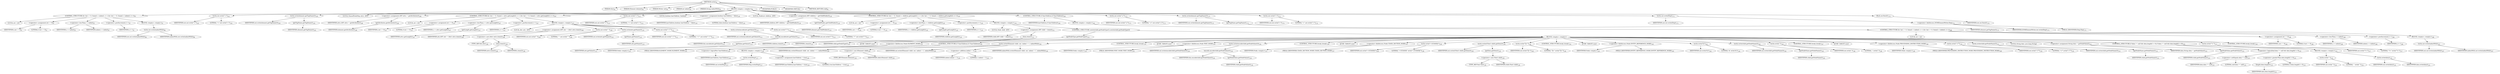 digraph "write" {  
"33" [label = <(METHOD,write)<SUB>92</SUB>> ]
"4" [label = <(PARAM,this)<SUB>92</SUB>> ]
"34" [label = <(PARAM,Element element)<SUB>92</SUB>> ]
"35" [label = <(PARAM,Writer out)<SUB>92</SUB>> ]
"36" [label = <(PARAM,int indent)<SUB>92</SUB>> ]
"37" [label = <(PARAM,String indentWith)<SUB>93</SUB>> ]
"38" [label = <(BLOCK,&lt;empty&gt;,&lt;empty&gt;)<SUB>94</SUB>> ]
"39" [label = <(CONTROL_STRUCTURE,for (int i = 0; Some(i &lt; indent); i++),for (int i = 0; Some(i &lt; indent); i++))<SUB>97</SUB>> ]
"40" [label = <(LOCAL,int i: int)> ]
"41" [label = <(&lt;operator&gt;.assignment,int i = 0)<SUB>97</SUB>> ]
"42" [label = <(IDENTIFIER,i,int i = 0)<SUB>97</SUB>> ]
"43" [label = <(LITERAL,0,int i = 0)<SUB>97</SUB>> ]
"44" [label = <(&lt;operator&gt;.lessThan,i &lt; indent)<SUB>97</SUB>> ]
"45" [label = <(IDENTIFIER,i,i &lt; indent)<SUB>97</SUB>> ]
"46" [label = <(IDENTIFIER,indent,i &lt; indent)<SUB>97</SUB>> ]
"47" [label = <(&lt;operator&gt;.postIncrement,i++)<SUB>97</SUB>> ]
"48" [label = <(IDENTIFIER,i,i++)<SUB>97</SUB>> ]
"49" [label = <(BLOCK,&lt;empty&gt;,&lt;empty&gt;)<SUB>97</SUB>> ]
"50" [label = <(write,out.write(indentWith))<SUB>98</SUB>> ]
"51" [label = <(IDENTIFIER,out,out.write(indentWith))<SUB>98</SUB>> ]
"52" [label = <(IDENTIFIER,indentWith,out.write(indentWith))<SUB>98</SUB>> ]
"53" [label = <(write,out.write(&quot;&lt;&quot;))<SUB>102</SUB>> ]
"54" [label = <(IDENTIFIER,out,out.write(&quot;&lt;&quot;))<SUB>102</SUB>> ]
"55" [label = <(LITERAL,&quot;&lt;&quot;,out.write(&quot;&lt;&quot;))<SUB>102</SUB>> ]
"56" [label = <(write,write(element.getTagName()))<SUB>103</SUB>> ]
"57" [label = <(IDENTIFIER,out,write(element.getTagName()))<SUB>103</SUB>> ]
"58" [label = <(getTagName,getTagName())<SUB>103</SUB>> ]
"59" [label = <(IDENTIFIER,element,getTagName())<SUB>103</SUB>> ]
"60" [label = <(LOCAL,NamedNodeMap attrs: ANY)> ]
"61" [label = <(&lt;operator&gt;.assignment,ANY attrs = getAttributes())<SUB>106</SUB>> ]
"62" [label = <(IDENTIFIER,attrs,ANY attrs = getAttributes())<SUB>106</SUB>> ]
"63" [label = <(getAttributes,getAttributes())<SUB>106</SUB>> ]
"64" [label = <(IDENTIFIER,element,getAttributes())<SUB>106</SUB>> ]
"65" [label = <(CONTROL_STRUCTURE,for (int i = 0; Some(i &lt; attrs.getLength()); i++),for (int i = 0; Some(i &lt; attrs.getLength()); i++))<SUB>107</SUB>> ]
"66" [label = <(LOCAL,int i: int)> ]
"67" [label = <(&lt;operator&gt;.assignment,int i = 0)<SUB>107</SUB>> ]
"68" [label = <(IDENTIFIER,i,int i = 0)<SUB>107</SUB>> ]
"69" [label = <(LITERAL,0,int i = 0)<SUB>107</SUB>> ]
"70" [label = <(&lt;operator&gt;.lessThan,i &lt; attrs.getLength())<SUB>107</SUB>> ]
"71" [label = <(IDENTIFIER,i,i &lt; attrs.getLength())<SUB>107</SUB>> ]
"72" [label = <(getLength,getLength())<SUB>107</SUB>> ]
"73" [label = <(IDENTIFIER,attrs,getLength())<SUB>107</SUB>> ]
"74" [label = <(&lt;operator&gt;.postIncrement,i++)<SUB>107</SUB>> ]
"75" [label = <(IDENTIFIER,i,i++)<SUB>107</SUB>> ]
"76" [label = <(BLOCK,&lt;empty&gt;,&lt;empty&gt;)<SUB>107</SUB>> ]
"77" [label = <(LOCAL,Attr attr: ANY)> ]
"78" [label = <(&lt;operator&gt;.assignment,ANY attr = (Attr) attrs.item(i))<SUB>108</SUB>> ]
"79" [label = <(IDENTIFIER,attr,ANY attr = (Attr) attrs.item(i))<SUB>108</SUB>> ]
"80" [label = <(&lt;operator&gt;.cast,(Attr) attrs.item(i))<SUB>108</SUB>> ]
"81" [label = <(TYPE_REF,Attr,Attr)<SUB>108</SUB>> ]
"82" [label = <(item,item(i))<SUB>108</SUB>> ]
"83" [label = <(IDENTIFIER,attrs,item(i))<SUB>108</SUB>> ]
"84" [label = <(IDENTIFIER,i,item(i))<SUB>108</SUB>> ]
"85" [label = <(write,out.write(&quot; &quot;))<SUB>109</SUB>> ]
"86" [label = <(IDENTIFIER,out,out.write(&quot; &quot;))<SUB>109</SUB>> ]
"87" [label = <(LITERAL,&quot; &quot;,out.write(&quot; &quot;))<SUB>109</SUB>> ]
"88" [label = <(write,write(attr.getName()))<SUB>110</SUB>> ]
"89" [label = <(IDENTIFIER,out,write(attr.getName()))<SUB>110</SUB>> ]
"90" [label = <(getName,getName())<SUB>110</SUB>> ]
"91" [label = <(IDENTIFIER,attr,getName())<SUB>110</SUB>> ]
"92" [label = <(write,out.write(&quot;=\&quot;&quot;))<SUB>111</SUB>> ]
"93" [label = <(IDENTIFIER,out,out.write(&quot;=\&quot;&quot;))<SUB>111</SUB>> ]
"94" [label = <(LITERAL,&quot;=\&quot;&quot;,out.write(&quot;=\&quot;&quot;))<SUB>111</SUB>> ]
"95" [label = <(write,write(encode(attr.getValue())))<SUB>112</SUB>> ]
"96" [label = <(IDENTIFIER,out,write(encode(attr.getValue())))<SUB>112</SUB>> ]
"97" [label = <(encode,encode(attr.getValue()))<SUB>112</SUB>> ]
"3" [label = <(IDENTIFIER,this,encode(attr.getValue()))<SUB>112</SUB>> ]
"98" [label = <(getValue,getValue())<SUB>112</SUB>> ]
"99" [label = <(IDENTIFIER,attr,getValue())<SUB>112</SUB>> ]
"100" [label = <(write,out.write(&quot;\&quot;&quot;))<SUB>113</SUB>> ]
"101" [label = <(IDENTIFIER,out,out.write(&quot;\&quot;&quot;))<SUB>113</SUB>> ]
"102" [label = <(LITERAL,&quot;\&quot;&quot;,out.write(&quot;\&quot;&quot;))<SUB>113</SUB>> ]
"103" [label = <(write,out.write(&quot;&gt;&quot;))<SUB>115</SUB>> ]
"104" [label = <(IDENTIFIER,out,out.write(&quot;&gt;&quot;))<SUB>115</SUB>> ]
"105" [label = <(LITERAL,&quot;&gt;&quot;,out.write(&quot;&gt;&quot;))<SUB>115</SUB>> ]
"106" [label = <(LOCAL,boolean hasChildren: boolean)> ]
"107" [label = <(&lt;operator&gt;.assignment,boolean hasChildren = false)<SUB>118</SUB>> ]
"108" [label = <(IDENTIFIER,hasChildren,boolean hasChildren = false)<SUB>118</SUB>> ]
"109" [label = <(LITERAL,false,boolean hasChildren = false)<SUB>118</SUB>> ]
"110" [label = <(LOCAL,NodeList children: ANY)> ]
"111" [label = <(&lt;operator&gt;.assignment,ANY children = getChildNodes())<SUB>119</SUB>> ]
"112" [label = <(IDENTIFIER,children,ANY children = getChildNodes())<SUB>119</SUB>> ]
"113" [label = <(getChildNodes,getChildNodes())<SUB>119</SUB>> ]
"114" [label = <(IDENTIFIER,element,getChildNodes())<SUB>119</SUB>> ]
"115" [label = <(CONTROL_STRUCTURE,for (int i = 0; Some(i &lt; children.getLength()); i++),for (int i = 0; Some(i &lt; children.getLength()); i++))<SUB>120</SUB>> ]
"116" [label = <(LOCAL,int i: int)> ]
"117" [label = <(&lt;operator&gt;.assignment,int i = 0)<SUB>120</SUB>> ]
"118" [label = <(IDENTIFIER,i,int i = 0)<SUB>120</SUB>> ]
"119" [label = <(LITERAL,0,int i = 0)<SUB>120</SUB>> ]
"120" [label = <(&lt;operator&gt;.lessThan,i &lt; children.getLength())<SUB>120</SUB>> ]
"121" [label = <(IDENTIFIER,i,i &lt; children.getLength())<SUB>120</SUB>> ]
"122" [label = <(getLength,getLength())<SUB>120</SUB>> ]
"123" [label = <(IDENTIFIER,children,getLength())<SUB>120</SUB>> ]
"124" [label = <(&lt;operator&gt;.postIncrement,i++)<SUB>120</SUB>> ]
"125" [label = <(IDENTIFIER,i,i++)<SUB>120</SUB>> ]
"126" [label = <(BLOCK,&lt;empty&gt;,&lt;empty&gt;)<SUB>120</SUB>> ]
"127" [label = <(LOCAL,Node child: ANY)> ]
"128" [label = <(&lt;operator&gt;.assignment,ANY child = item(i))<SUB>121</SUB>> ]
"129" [label = <(IDENTIFIER,child,ANY child = item(i))<SUB>121</SUB>> ]
"130" [label = <(item,item(i))<SUB>121</SUB>> ]
"131" [label = <(IDENTIFIER,children,item(i))<SUB>121</SUB>> ]
"132" [label = <(IDENTIFIER,i,item(i))<SUB>121</SUB>> ]
"133" [label = <(CONTROL_STRUCTURE,switch(child.getNodeType()),switch(child.getNodeType()))> ]
"134" [label = <(getNodeType,getNodeType())<SUB>123</SUB>> ]
"135" [label = <(IDENTIFIER,child,getNodeType())<SUB>123</SUB>> ]
"136" [label = <(BLOCK,&lt;empty&gt;,&lt;empty&gt;)> ]
"137" [label = <(JUMP_TARGET,case)> ]
"138" [label = <(&lt;operator&gt;.fieldAccess,Node.ELEMENT_NODE)<SUB>125</SUB>> ]
"139" [label = <(IDENTIFIER,Node,&lt;empty&gt;)<SUB>125</SUB>> ]
"140" [label = <(FIELD_IDENTIFIER,ELEMENT_NODE,ELEMENT_NODE)<SUB>125</SUB>> ]
"141" [label = <(CONTROL_STRUCTURE,if (!hasChildren),if (!hasChildren))<SUB>126</SUB>> ]
"142" [label = <(&lt;operator&gt;.logicalNot,!hasChildren)<SUB>126</SUB>> ]
"143" [label = <(IDENTIFIER,hasChildren,!hasChildren)<SUB>126</SUB>> ]
"144" [label = <(BLOCK,&lt;empty&gt;,&lt;empty&gt;)<SUB>126</SUB>> ]
"145" [label = <(write,write(lSep))<SUB>127</SUB>> ]
"146" [label = <(IDENTIFIER,out,write(lSep))<SUB>127</SUB>> ]
"147" [label = <(IDENTIFIER,lSep,write(lSep))<SUB>127</SUB>> ]
"148" [label = <(&lt;operator&gt;.assignment,hasChildren = true)<SUB>128</SUB>> ]
"149" [label = <(IDENTIFIER,hasChildren,hasChildren = true)<SUB>128</SUB>> ]
"150" [label = <(LITERAL,true,hasChildren = true)<SUB>128</SUB>> ]
"151" [label = <(write,write((Element) child, out, indent + 1, indentWith))<SUB>130</SUB>> ]
"5" [label = <(IDENTIFIER,this,write((Element) child, out, indent + 1, indentWith))<SUB>130</SUB>> ]
"152" [label = <(&lt;operator&gt;.cast,(Element) child)<SUB>130</SUB>> ]
"153" [label = <(TYPE_REF,Element,Element)<SUB>130</SUB>> ]
"154" [label = <(IDENTIFIER,child,(Element) child)<SUB>130</SUB>> ]
"155" [label = <(IDENTIFIER,out,write((Element) child, out, indent + 1, indentWith))<SUB>130</SUB>> ]
"156" [label = <(&lt;operator&gt;.addition,indent + 1)<SUB>130</SUB>> ]
"157" [label = <(IDENTIFIER,indent,indent + 1)<SUB>130</SUB>> ]
"158" [label = <(LITERAL,1,indent + 1)<SUB>130</SUB>> ]
"159" [label = <(IDENTIFIER,indentWith,write((Element) child, out, indent + 1, indentWith))<SUB>130</SUB>> ]
"160" [label = <(CONTROL_STRUCTURE,break;,break;)<SUB>131</SUB>> ]
"161" [label = <(JUMP_TARGET,case)> ]
"162" [label = <(&lt;operator&gt;.fieldAccess,Node.TEXT_NODE)<SUB>133</SUB>> ]
"163" [label = <(IDENTIFIER,Node,&lt;empty&gt;)<SUB>133</SUB>> ]
"164" [label = <(FIELD_IDENTIFIER,TEXT_NODE,TEXT_NODE)<SUB>133</SUB>> ]
"165" [label = <(write,write(encode(child.getNodeValue())))<SUB>134</SUB>> ]
"166" [label = <(IDENTIFIER,out,write(encode(child.getNodeValue())))<SUB>134</SUB>> ]
"167" [label = <(encode,encode(child.getNodeValue()))<SUB>134</SUB>> ]
"6" [label = <(IDENTIFIER,this,encode(child.getNodeValue()))<SUB>134</SUB>> ]
"168" [label = <(getNodeValue,getNodeValue())<SUB>134</SUB>> ]
"169" [label = <(IDENTIFIER,child,getNodeValue())<SUB>134</SUB>> ]
"170" [label = <(CONTROL_STRUCTURE,break;,break;)<SUB>135</SUB>> ]
"171" [label = <(JUMP_TARGET,case)> ]
"172" [label = <(&lt;operator&gt;.fieldAccess,Node.CDATA_SECTION_NODE)<SUB>137</SUB>> ]
"173" [label = <(IDENTIFIER,Node,&lt;empty&gt;)<SUB>137</SUB>> ]
"174" [label = <(FIELD_IDENTIFIER,CDATA_SECTION_NODE,CDATA_SECTION_NODE)<SUB>137</SUB>> ]
"175" [label = <(write,write(&quot;&lt;![CDATA[&quot;))<SUB>138</SUB>> ]
"176" [label = <(IDENTIFIER,out,write(&quot;&lt;![CDATA[&quot;))<SUB>138</SUB>> ]
"177" [label = <(LITERAL,&quot;&lt;![CDATA[&quot;,write(&quot;&lt;![CDATA[&quot;))<SUB>138</SUB>> ]
"178" [label = <(write,write(((Text) child).getData()))<SUB>139</SUB>> ]
"179" [label = <(IDENTIFIER,out,write(((Text) child).getData()))<SUB>139</SUB>> ]
"180" [label = <(getData,getData())<SUB>139</SUB>> ]
"181" [label = <(&lt;operator&gt;.cast,(Text) child)<SUB>139</SUB>> ]
"182" [label = <(TYPE_REF,Text,Text)<SUB>139</SUB>> ]
"183" [label = <(IDENTIFIER,child,(Text) child)<SUB>139</SUB>> ]
"184" [label = <(write,write(&quot;]]&gt;&quot;))<SUB>140</SUB>> ]
"185" [label = <(IDENTIFIER,out,write(&quot;]]&gt;&quot;))<SUB>140</SUB>> ]
"186" [label = <(LITERAL,&quot;]]&gt;&quot;,write(&quot;]]&gt;&quot;))<SUB>140</SUB>> ]
"187" [label = <(CONTROL_STRUCTURE,break;,break;)<SUB>141</SUB>> ]
"188" [label = <(JUMP_TARGET,case)> ]
"189" [label = <(&lt;operator&gt;.fieldAccess,Node.ENTITY_REFERENCE_NODE)<SUB>143</SUB>> ]
"190" [label = <(IDENTIFIER,Node,&lt;empty&gt;)<SUB>143</SUB>> ]
"191" [label = <(FIELD_IDENTIFIER,ENTITY_REFERENCE_NODE,ENTITY_REFERENCE_NODE)<SUB>143</SUB>> ]
"192" [label = <(write,write('&amp;'))<SUB>144</SUB>> ]
"193" [label = <(IDENTIFIER,out,write('&amp;'))<SUB>144</SUB>> ]
"194" [label = <(LITERAL,'&amp;',write('&amp;'))<SUB>144</SUB>> ]
"195" [label = <(write,write(child.getNodeName()))<SUB>145</SUB>> ]
"196" [label = <(IDENTIFIER,out,write(child.getNodeName()))<SUB>145</SUB>> ]
"197" [label = <(getNodeName,getNodeName())<SUB>145</SUB>> ]
"198" [label = <(IDENTIFIER,child,getNodeName())<SUB>145</SUB>> ]
"199" [label = <(write,write(';'))<SUB>146</SUB>> ]
"200" [label = <(IDENTIFIER,out,write(';'))<SUB>146</SUB>> ]
"201" [label = <(LITERAL,';',write(';'))<SUB>146</SUB>> ]
"202" [label = <(CONTROL_STRUCTURE,break;,break;)<SUB>147</SUB>> ]
"203" [label = <(JUMP_TARGET,case)> ]
"204" [label = <(&lt;operator&gt;.fieldAccess,Node.PROCESSING_INSTRUCTION_NODE)<SUB>149</SUB>> ]
"205" [label = <(IDENTIFIER,Node,&lt;empty&gt;)<SUB>149</SUB>> ]
"206" [label = <(FIELD_IDENTIFIER,PROCESSING_INSTRUCTION_NODE,PROCESSING_INSTRUCTION_NODE)<SUB>149</SUB>> ]
"207" [label = <(write,write(&quot;&lt;?&quot;))<SUB>150</SUB>> ]
"208" [label = <(IDENTIFIER,out,write(&quot;&lt;?&quot;))<SUB>150</SUB>> ]
"209" [label = <(LITERAL,&quot;&lt;?&quot;,write(&quot;&lt;?&quot;))<SUB>150</SUB>> ]
"210" [label = <(write,write(child.getNodeName()))<SUB>151</SUB>> ]
"211" [label = <(IDENTIFIER,out,write(child.getNodeName()))<SUB>151</SUB>> ]
"212" [label = <(getNodeName,getNodeName())<SUB>151</SUB>> ]
"213" [label = <(IDENTIFIER,child,getNodeName())<SUB>151</SUB>> ]
"214" [label = <(LOCAL,String data: java.lang.String)> ]
"215" [label = <(&lt;operator&gt;.assignment,String data = getNodeValue())<SUB>152</SUB>> ]
"216" [label = <(IDENTIFIER,data,String data = getNodeValue())<SUB>152</SUB>> ]
"217" [label = <(getNodeValue,getNodeValue())<SUB>152</SUB>> ]
"218" [label = <(IDENTIFIER,child,getNodeValue())<SUB>152</SUB>> ]
"219" [label = <(CONTROL_STRUCTURE,if (data != null &amp;&amp; data.length() &gt; 0),if (data != null &amp;&amp; data.length() &gt; 0))<SUB>153</SUB>> ]
"220" [label = <(&lt;operator&gt;.logicalAnd,data != null &amp;&amp; data.length() &gt; 0)<SUB>153</SUB>> ]
"221" [label = <(&lt;operator&gt;.notEquals,data != null)<SUB>153</SUB>> ]
"222" [label = <(IDENTIFIER,data,data != null)<SUB>153</SUB>> ]
"223" [label = <(LITERAL,null,data != null)<SUB>153</SUB>> ]
"224" [label = <(&lt;operator&gt;.greaterThan,data.length() &gt; 0)<SUB>153</SUB>> ]
"225" [label = <(length,data.length())<SUB>153</SUB>> ]
"226" [label = <(IDENTIFIER,data,data.length())<SUB>153</SUB>> ]
"227" [label = <(LITERAL,0,data.length() &gt; 0)<SUB>153</SUB>> ]
"228" [label = <(BLOCK,&lt;empty&gt;,&lt;empty&gt;)<SUB>153</SUB>> ]
"229" [label = <(write,write(' '))<SUB>154</SUB>> ]
"230" [label = <(IDENTIFIER,out,write(' '))<SUB>154</SUB>> ]
"231" [label = <(LITERAL,' ',write(' '))<SUB>154</SUB>> ]
"232" [label = <(write,write(data))<SUB>155</SUB>> ]
"233" [label = <(IDENTIFIER,out,write(data))<SUB>155</SUB>> ]
"234" [label = <(IDENTIFIER,data,write(data))<SUB>155</SUB>> ]
"235" [label = <(write,write(&quot;?&gt;&quot;))<SUB>157</SUB>> ]
"236" [label = <(IDENTIFIER,out,write(&quot;?&gt;&quot;))<SUB>157</SUB>> ]
"237" [label = <(LITERAL,&quot;?&gt;&quot;,write(&quot;?&gt;&quot;))<SUB>157</SUB>> ]
"238" [label = <(CONTROL_STRUCTURE,break;,break;)<SUB>158</SUB>> ]
"239" [label = <(CONTROL_STRUCTURE,if (hasChildren),if (hasChildren))<SUB>165</SUB>> ]
"240" [label = <(IDENTIFIER,hasChildren,if (hasChildren))<SUB>165</SUB>> ]
"241" [label = <(BLOCK,&lt;empty&gt;,&lt;empty&gt;)<SUB>165</SUB>> ]
"242" [label = <(CONTROL_STRUCTURE,for (int i = 0; Some(i &lt; indent); i++),for (int i = 0; Some(i &lt; indent); i++))<SUB>166</SUB>> ]
"243" [label = <(LOCAL,int i: int)> ]
"244" [label = <(&lt;operator&gt;.assignment,int i = 0)<SUB>166</SUB>> ]
"245" [label = <(IDENTIFIER,i,int i = 0)<SUB>166</SUB>> ]
"246" [label = <(LITERAL,0,int i = 0)<SUB>166</SUB>> ]
"247" [label = <(&lt;operator&gt;.lessThan,i &lt; indent)<SUB>166</SUB>> ]
"248" [label = <(IDENTIFIER,i,i &lt; indent)<SUB>166</SUB>> ]
"249" [label = <(IDENTIFIER,indent,i &lt; indent)<SUB>166</SUB>> ]
"250" [label = <(&lt;operator&gt;.postIncrement,i++)<SUB>166</SUB>> ]
"251" [label = <(IDENTIFIER,i,i++)<SUB>166</SUB>> ]
"252" [label = <(BLOCK,&lt;empty&gt;,&lt;empty&gt;)<SUB>166</SUB>> ]
"253" [label = <(write,out.write(indentWith))<SUB>167</SUB>> ]
"254" [label = <(IDENTIFIER,out,out.write(indentWith))<SUB>167</SUB>> ]
"255" [label = <(IDENTIFIER,indentWith,out.write(indentWith))<SUB>167</SUB>> ]
"256" [label = <(write,out.write(&quot;&lt;/&quot;))<SUB>172</SUB>> ]
"257" [label = <(IDENTIFIER,out,out.write(&quot;&lt;/&quot;))<SUB>172</SUB>> ]
"258" [label = <(LITERAL,&quot;&lt;/&quot;,out.write(&quot;&lt;/&quot;))<SUB>172</SUB>> ]
"259" [label = <(write,write(element.getTagName()))<SUB>173</SUB>> ]
"260" [label = <(IDENTIFIER,out,write(element.getTagName()))<SUB>173</SUB>> ]
"261" [label = <(getTagName,getTagName())<SUB>173</SUB>> ]
"262" [label = <(IDENTIFIER,element,getTagName())<SUB>173</SUB>> ]
"263" [label = <(write,out.write(&quot;&gt;&quot;))<SUB>174</SUB>> ]
"264" [label = <(IDENTIFIER,out,out.write(&quot;&gt;&quot;))<SUB>174</SUB>> ]
"265" [label = <(LITERAL,&quot;&gt;&quot;,out.write(&quot;&gt;&quot;))<SUB>174</SUB>> ]
"266" [label = <(write,out.write(lSep))<SUB>175</SUB>> ]
"267" [label = <(IDENTIFIER,out,out.write(lSep))<SUB>175</SUB>> ]
"268" [label = <(&lt;operator&gt;.fieldAccess,DOMElementWriter.lSep)<SUB>175</SUB>> ]
"269" [label = <(IDENTIFIER,DOMElementWriter,out.write(lSep))<SUB>175</SUB>> ]
"270" [label = <(FIELD_IDENTIFIER,lSep,lSep)<SUB>175</SUB>> ]
"271" [label = <(flush,out.flush())<SUB>176</SUB>> ]
"272" [label = <(IDENTIFIER,out,out.flush())<SUB>176</SUB>> ]
"273" [label = <(MODIFIER,PUBLIC)> ]
"274" [label = <(MODIFIER,VIRTUAL)> ]
"275" [label = <(METHOD_RETURN,void)<SUB>92</SUB>> ]
  "33" -> "4" 
  "33" -> "34" 
  "33" -> "35" 
  "33" -> "36" 
  "33" -> "37" 
  "33" -> "38" 
  "33" -> "273" 
  "33" -> "274" 
  "33" -> "275" 
  "38" -> "39" 
  "38" -> "53" 
  "38" -> "56" 
  "38" -> "60" 
  "38" -> "61" 
  "38" -> "65" 
  "38" -> "103" 
  "38" -> "106" 
  "38" -> "107" 
  "38" -> "110" 
  "38" -> "111" 
  "38" -> "115" 
  "38" -> "239" 
  "38" -> "256" 
  "38" -> "259" 
  "38" -> "263" 
  "38" -> "266" 
  "38" -> "271" 
  "39" -> "40" 
  "39" -> "41" 
  "39" -> "44" 
  "39" -> "47" 
  "39" -> "49" 
  "41" -> "42" 
  "41" -> "43" 
  "44" -> "45" 
  "44" -> "46" 
  "47" -> "48" 
  "49" -> "50" 
  "50" -> "51" 
  "50" -> "52" 
  "53" -> "54" 
  "53" -> "55" 
  "56" -> "57" 
  "56" -> "58" 
  "58" -> "59" 
  "61" -> "62" 
  "61" -> "63" 
  "63" -> "64" 
  "65" -> "66" 
  "65" -> "67" 
  "65" -> "70" 
  "65" -> "74" 
  "65" -> "76" 
  "67" -> "68" 
  "67" -> "69" 
  "70" -> "71" 
  "70" -> "72" 
  "72" -> "73" 
  "74" -> "75" 
  "76" -> "77" 
  "76" -> "78" 
  "76" -> "85" 
  "76" -> "88" 
  "76" -> "92" 
  "76" -> "95" 
  "76" -> "100" 
  "78" -> "79" 
  "78" -> "80" 
  "80" -> "81" 
  "80" -> "82" 
  "82" -> "83" 
  "82" -> "84" 
  "85" -> "86" 
  "85" -> "87" 
  "88" -> "89" 
  "88" -> "90" 
  "90" -> "91" 
  "92" -> "93" 
  "92" -> "94" 
  "95" -> "96" 
  "95" -> "97" 
  "97" -> "3" 
  "97" -> "98" 
  "98" -> "99" 
  "100" -> "101" 
  "100" -> "102" 
  "103" -> "104" 
  "103" -> "105" 
  "107" -> "108" 
  "107" -> "109" 
  "111" -> "112" 
  "111" -> "113" 
  "113" -> "114" 
  "115" -> "116" 
  "115" -> "117" 
  "115" -> "120" 
  "115" -> "124" 
  "115" -> "126" 
  "117" -> "118" 
  "117" -> "119" 
  "120" -> "121" 
  "120" -> "122" 
  "122" -> "123" 
  "124" -> "125" 
  "126" -> "127" 
  "126" -> "128" 
  "126" -> "133" 
  "128" -> "129" 
  "128" -> "130" 
  "130" -> "131" 
  "130" -> "132" 
  "133" -> "134" 
  "133" -> "136" 
  "134" -> "135" 
  "136" -> "137" 
  "136" -> "138" 
  "136" -> "141" 
  "136" -> "151" 
  "136" -> "160" 
  "136" -> "161" 
  "136" -> "162" 
  "136" -> "165" 
  "136" -> "170" 
  "136" -> "171" 
  "136" -> "172" 
  "136" -> "175" 
  "136" -> "178" 
  "136" -> "184" 
  "136" -> "187" 
  "136" -> "188" 
  "136" -> "189" 
  "136" -> "192" 
  "136" -> "195" 
  "136" -> "199" 
  "136" -> "202" 
  "136" -> "203" 
  "136" -> "204" 
  "136" -> "207" 
  "136" -> "210" 
  "136" -> "214" 
  "136" -> "215" 
  "136" -> "219" 
  "136" -> "235" 
  "136" -> "238" 
  "138" -> "139" 
  "138" -> "140" 
  "141" -> "142" 
  "141" -> "144" 
  "142" -> "143" 
  "144" -> "145" 
  "144" -> "148" 
  "145" -> "146" 
  "145" -> "147" 
  "148" -> "149" 
  "148" -> "150" 
  "151" -> "5" 
  "151" -> "152" 
  "151" -> "155" 
  "151" -> "156" 
  "151" -> "159" 
  "152" -> "153" 
  "152" -> "154" 
  "156" -> "157" 
  "156" -> "158" 
  "162" -> "163" 
  "162" -> "164" 
  "165" -> "166" 
  "165" -> "167" 
  "167" -> "6" 
  "167" -> "168" 
  "168" -> "169" 
  "172" -> "173" 
  "172" -> "174" 
  "175" -> "176" 
  "175" -> "177" 
  "178" -> "179" 
  "178" -> "180" 
  "180" -> "181" 
  "181" -> "182" 
  "181" -> "183" 
  "184" -> "185" 
  "184" -> "186" 
  "189" -> "190" 
  "189" -> "191" 
  "192" -> "193" 
  "192" -> "194" 
  "195" -> "196" 
  "195" -> "197" 
  "197" -> "198" 
  "199" -> "200" 
  "199" -> "201" 
  "204" -> "205" 
  "204" -> "206" 
  "207" -> "208" 
  "207" -> "209" 
  "210" -> "211" 
  "210" -> "212" 
  "212" -> "213" 
  "215" -> "216" 
  "215" -> "217" 
  "217" -> "218" 
  "219" -> "220" 
  "219" -> "228" 
  "220" -> "221" 
  "220" -> "224" 
  "221" -> "222" 
  "221" -> "223" 
  "224" -> "225" 
  "224" -> "227" 
  "225" -> "226" 
  "228" -> "229" 
  "228" -> "232" 
  "229" -> "230" 
  "229" -> "231" 
  "232" -> "233" 
  "232" -> "234" 
  "235" -> "236" 
  "235" -> "237" 
  "239" -> "240" 
  "239" -> "241" 
  "241" -> "242" 
  "242" -> "243" 
  "242" -> "244" 
  "242" -> "247" 
  "242" -> "250" 
  "242" -> "252" 
  "244" -> "245" 
  "244" -> "246" 
  "247" -> "248" 
  "247" -> "249" 
  "250" -> "251" 
  "252" -> "253" 
  "253" -> "254" 
  "253" -> "255" 
  "256" -> "257" 
  "256" -> "258" 
  "259" -> "260" 
  "259" -> "261" 
  "261" -> "262" 
  "263" -> "264" 
  "263" -> "265" 
  "266" -> "267" 
  "266" -> "268" 
  "268" -> "269" 
  "268" -> "270" 
  "271" -> "272" 
}
